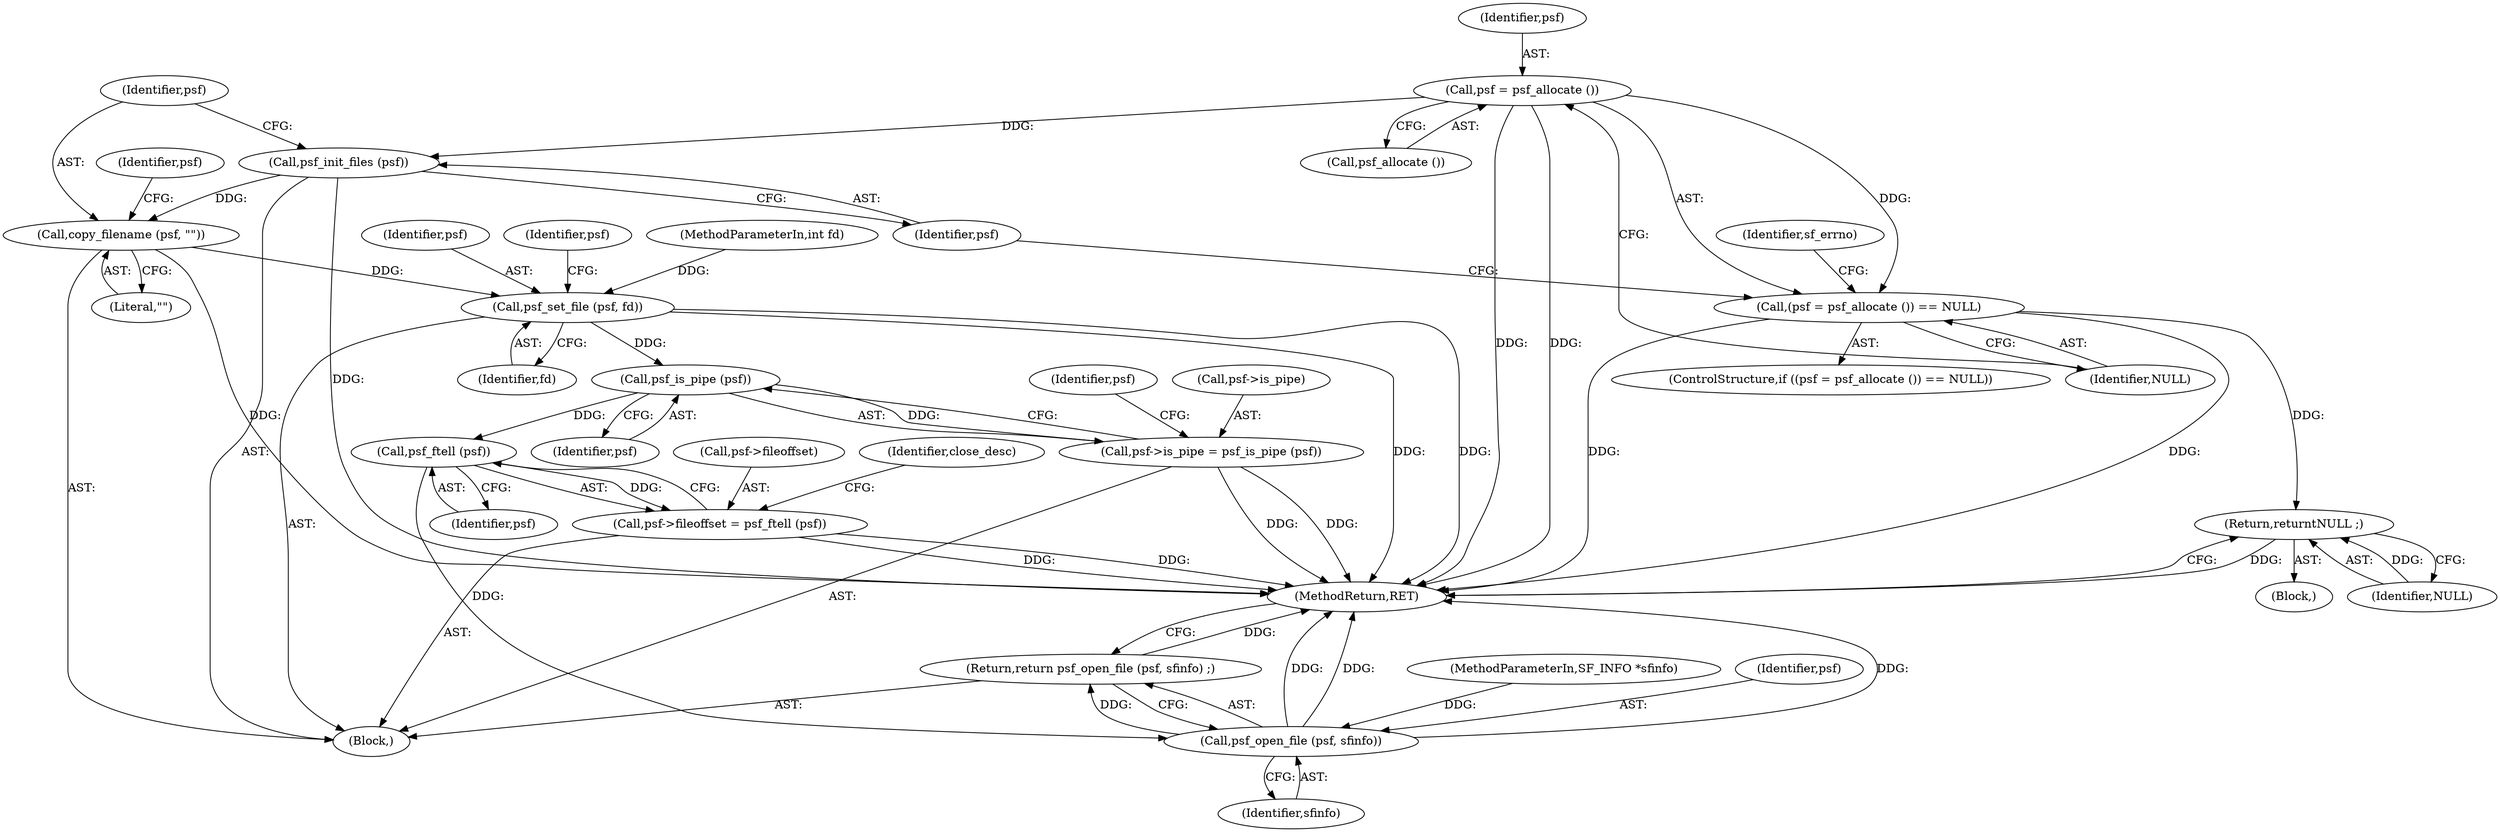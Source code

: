 digraph "0_libsndfile_708e996c87c5fae77b104ccfeb8f6db784c32074_20@API" {
"1000123" [label="(Call,psf = psf_allocate ())"];
"1000122" [label="(Call,(psf = psf_allocate ()) == NULL)"];
"1000131" [label="(Return,return\tNULL ;)"];
"1000133" [label="(Call,psf_init_files (psf))"];
"1000135" [label="(Call,copy_filename (psf, \"\"))"];
"1000145" [label="(Call,psf_set_file (psf, fd))"];
"1000152" [label="(Call,psf_is_pipe (psf))"];
"1000148" [label="(Call,psf->is_pipe = psf_is_pipe (psf))"];
"1000158" [label="(Call,psf_ftell (psf))"];
"1000154" [label="(Call,psf->fileoffset = psf_ftell (psf))"];
"1000171" [label="(Call,psf_open_file (psf, sfinfo))"];
"1000170" [label="(Return,return psf_open_file (psf, sfinfo) ;)"];
"1000121" [label="(ControlStructure,if ((psf = psf_allocate ()) == NULL))"];
"1000104" [label="(MethodParameterIn,SF_INFO *sfinfo)"];
"1000153" [label="(Identifier,psf)"];
"1000126" [label="(Identifier,NULL)"];
"1000124" [label="(Identifier,psf)"];
"1000147" [label="(Identifier,fd)"];
"1000148" [label="(Call,psf->is_pipe = psf_is_pipe (psf))"];
"1000172" [label="(Identifier,psf)"];
"1000158" [label="(Call,psf_ftell (psf))"];
"1000145" [label="(Call,psf_set_file (psf, fd))"];
"1000132" [label="(Identifier,NULL)"];
"1000106" [label="(Block,)"];
"1000146" [label="(Identifier,psf)"];
"1000162" [label="(Identifier,close_desc)"];
"1000171" [label="(Call,psf_open_file (psf, sfinfo))"];
"1000122" [label="(Call,(psf = psf_allocate ()) == NULL)"];
"1000129" [label="(Identifier,sf_errno)"];
"1000131" [label="(Return,return\tNULL ;)"];
"1000137" [label="(Literal,\"\")"];
"1000135" [label="(Call,copy_filename (psf, \"\"))"];
"1000150" [label="(Identifier,psf)"];
"1000156" [label="(Identifier,psf)"];
"1000102" [label="(MethodParameterIn,int fd)"];
"1000174" [label="(MethodReturn,RET)"];
"1000133" [label="(Call,psf_init_files (psf))"];
"1000136" [label="(Identifier,psf)"];
"1000149" [label="(Call,psf->is_pipe)"];
"1000159" [label="(Identifier,psf)"];
"1000127" [label="(Block,)"];
"1000154" [label="(Call,psf->fileoffset = psf_ftell (psf))"];
"1000155" [label="(Call,psf->fileoffset)"];
"1000123" [label="(Call,psf = psf_allocate ())"];
"1000141" [label="(Identifier,psf)"];
"1000152" [label="(Call,psf_is_pipe (psf))"];
"1000125" [label="(Call,psf_allocate ())"];
"1000170" [label="(Return,return psf_open_file (psf, sfinfo) ;)"];
"1000173" [label="(Identifier,sfinfo)"];
"1000134" [label="(Identifier,psf)"];
"1000123" -> "1000122"  [label="AST: "];
"1000123" -> "1000125"  [label="CFG: "];
"1000124" -> "1000123"  [label="AST: "];
"1000125" -> "1000123"  [label="AST: "];
"1000126" -> "1000123"  [label="CFG: "];
"1000123" -> "1000174"  [label="DDG: "];
"1000123" -> "1000174"  [label="DDG: "];
"1000123" -> "1000122"  [label="DDG: "];
"1000123" -> "1000133"  [label="DDG: "];
"1000122" -> "1000121"  [label="AST: "];
"1000122" -> "1000126"  [label="CFG: "];
"1000126" -> "1000122"  [label="AST: "];
"1000129" -> "1000122"  [label="CFG: "];
"1000134" -> "1000122"  [label="CFG: "];
"1000122" -> "1000174"  [label="DDG: "];
"1000122" -> "1000174"  [label="DDG: "];
"1000122" -> "1000131"  [label="DDG: "];
"1000131" -> "1000127"  [label="AST: "];
"1000131" -> "1000132"  [label="CFG: "];
"1000132" -> "1000131"  [label="AST: "];
"1000174" -> "1000131"  [label="CFG: "];
"1000131" -> "1000174"  [label="DDG: "];
"1000132" -> "1000131"  [label="DDG: "];
"1000133" -> "1000106"  [label="AST: "];
"1000133" -> "1000134"  [label="CFG: "];
"1000134" -> "1000133"  [label="AST: "];
"1000136" -> "1000133"  [label="CFG: "];
"1000133" -> "1000174"  [label="DDG: "];
"1000133" -> "1000135"  [label="DDG: "];
"1000135" -> "1000106"  [label="AST: "];
"1000135" -> "1000137"  [label="CFG: "];
"1000136" -> "1000135"  [label="AST: "];
"1000137" -> "1000135"  [label="AST: "];
"1000141" -> "1000135"  [label="CFG: "];
"1000135" -> "1000174"  [label="DDG: "];
"1000135" -> "1000145"  [label="DDG: "];
"1000145" -> "1000106"  [label="AST: "];
"1000145" -> "1000147"  [label="CFG: "];
"1000146" -> "1000145"  [label="AST: "];
"1000147" -> "1000145"  [label="AST: "];
"1000150" -> "1000145"  [label="CFG: "];
"1000145" -> "1000174"  [label="DDG: "];
"1000145" -> "1000174"  [label="DDG: "];
"1000102" -> "1000145"  [label="DDG: "];
"1000145" -> "1000152"  [label="DDG: "];
"1000152" -> "1000148"  [label="AST: "];
"1000152" -> "1000153"  [label="CFG: "];
"1000153" -> "1000152"  [label="AST: "];
"1000148" -> "1000152"  [label="CFG: "];
"1000152" -> "1000148"  [label="DDG: "];
"1000152" -> "1000158"  [label="DDG: "];
"1000148" -> "1000106"  [label="AST: "];
"1000149" -> "1000148"  [label="AST: "];
"1000156" -> "1000148"  [label="CFG: "];
"1000148" -> "1000174"  [label="DDG: "];
"1000148" -> "1000174"  [label="DDG: "];
"1000158" -> "1000154"  [label="AST: "];
"1000158" -> "1000159"  [label="CFG: "];
"1000159" -> "1000158"  [label="AST: "];
"1000154" -> "1000158"  [label="CFG: "];
"1000158" -> "1000154"  [label="DDG: "];
"1000158" -> "1000171"  [label="DDG: "];
"1000154" -> "1000106"  [label="AST: "];
"1000155" -> "1000154"  [label="AST: "];
"1000162" -> "1000154"  [label="CFG: "];
"1000154" -> "1000174"  [label="DDG: "];
"1000154" -> "1000174"  [label="DDG: "];
"1000171" -> "1000170"  [label="AST: "];
"1000171" -> "1000173"  [label="CFG: "];
"1000172" -> "1000171"  [label="AST: "];
"1000173" -> "1000171"  [label="AST: "];
"1000170" -> "1000171"  [label="CFG: "];
"1000171" -> "1000174"  [label="DDG: "];
"1000171" -> "1000174"  [label="DDG: "];
"1000171" -> "1000174"  [label="DDG: "];
"1000171" -> "1000170"  [label="DDG: "];
"1000104" -> "1000171"  [label="DDG: "];
"1000170" -> "1000106"  [label="AST: "];
"1000174" -> "1000170"  [label="CFG: "];
"1000170" -> "1000174"  [label="DDG: "];
}
